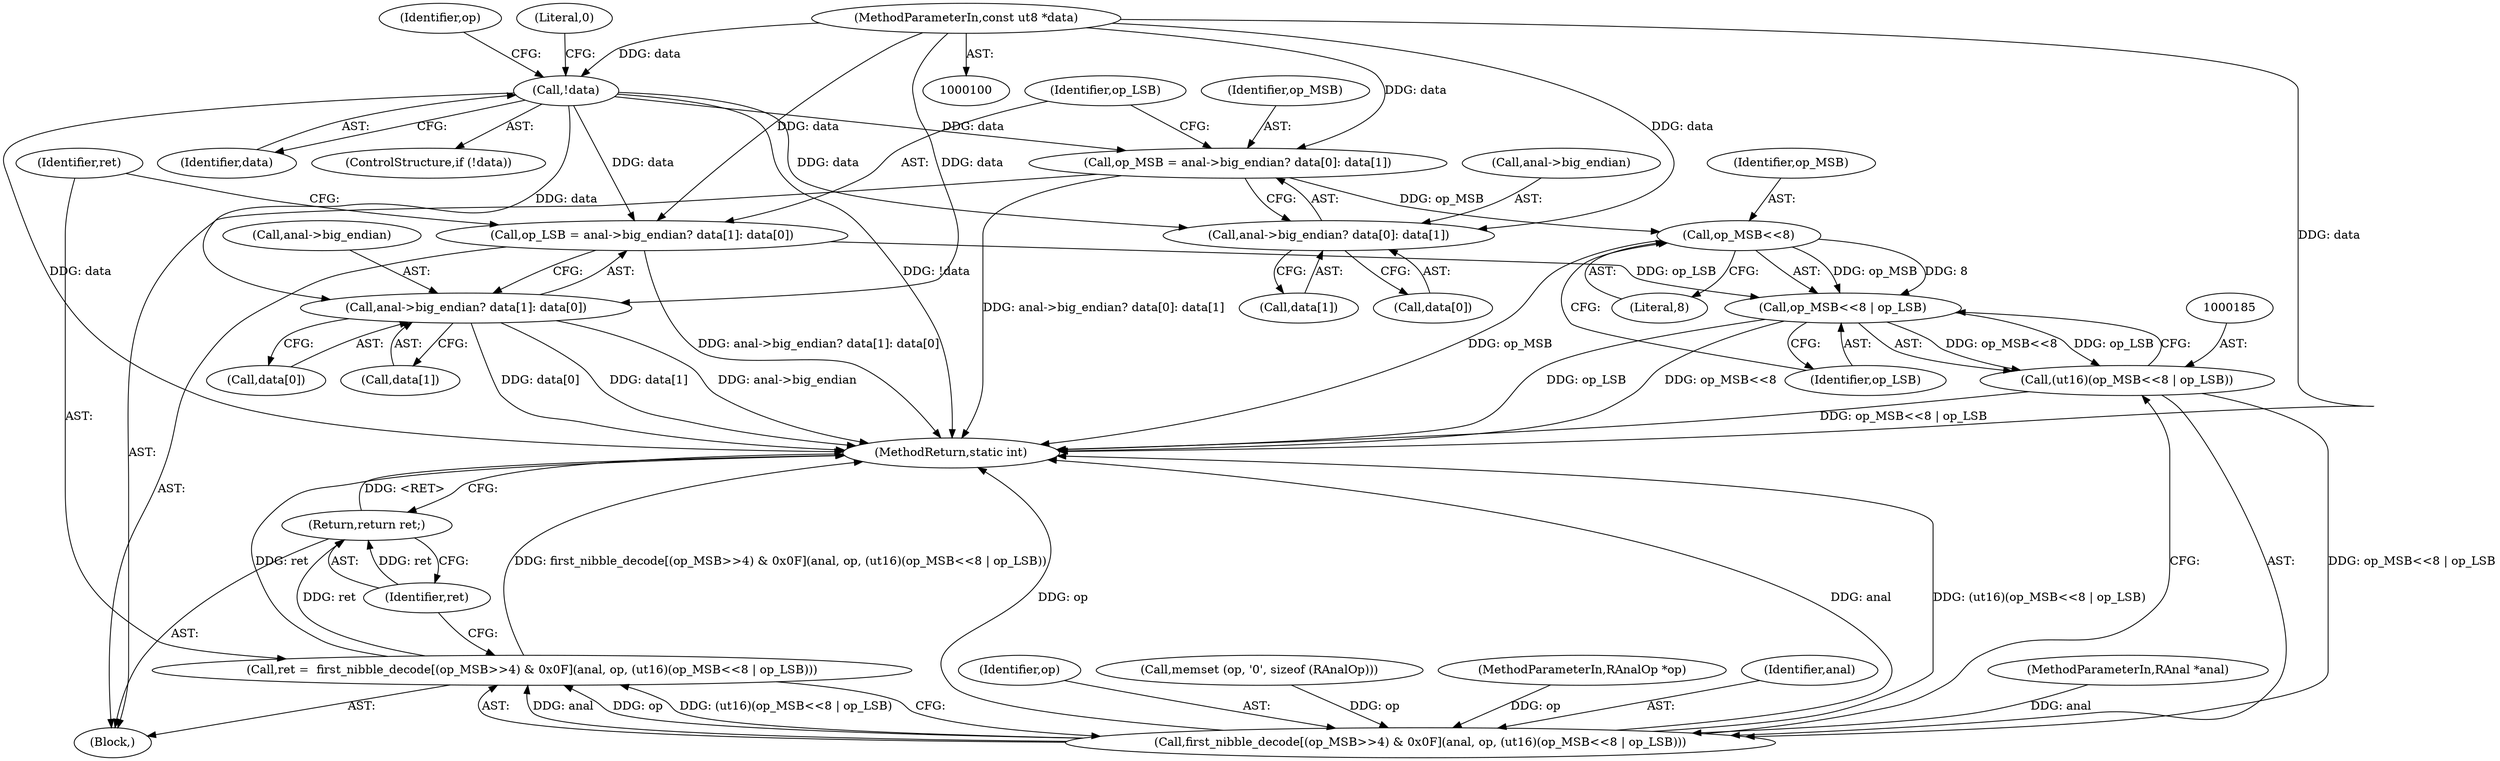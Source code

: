digraph "0_radare2_77c47cf873dd55b396da60baa2ca83bbd39e4add@pointer" {
"1000104" [label="(MethodParameterIn,const ut8 *data)"];
"1000111" [label="(Call,!data)"];
"1000155" [label="(Call,op_MSB = anal->big_endian? data[0]: data[1])"];
"1000187" [label="(Call,op_MSB<<8)"];
"1000186" [label="(Call,op_MSB<<8 | op_LSB)"];
"1000184" [label="(Call,(ut16)(op_MSB<<8 | op_LSB))"];
"1000181" [label="(Call,first_nibble_decode[(op_MSB>>4) & 0x0F](anal, op, (ut16)(op_MSB<<8 | op_LSB)))"];
"1000179" [label="(Call,ret =  first_nibble_decode[(op_MSB>>4) & 0x0F](anal, op, (ut16)(op_MSB<<8 | op_LSB)))"];
"1000191" [label="(Return,return ret;)"];
"1000157" [label="(Call,anal->big_endian? data[0]: data[1])"];
"1000167" [label="(Call,op_LSB = anal->big_endian? data[1]: data[0])"];
"1000169" [label="(Call,anal->big_endian? data[1]: data[0])"];
"1000157" [label="(Call,anal->big_endian? data[0]: data[1])"];
"1000101" [label="(MethodParameterIn,RAnal *anal)"];
"1000180" [label="(Identifier,ret)"];
"1000183" [label="(Identifier,op)"];
"1000110" [label="(ControlStructure,if (!data))"];
"1000156" [label="(Identifier,op_MSB)"];
"1000168" [label="(Identifier,op_LSB)"];
"1000115" [label="(Call,memset (op, '\0', sizeof (RAnalOp)))"];
"1000155" [label="(Call,op_MSB = anal->big_endian? data[0]: data[1])"];
"1000186" [label="(Call,op_MSB<<8 | op_LSB)"];
"1000173" [label="(Call,data[1])"];
"1000170" [label="(Call,anal->big_endian)"];
"1000161" [label="(Call,data[0])"];
"1000176" [label="(Call,data[0])"];
"1000192" [label="(Identifier,ret)"];
"1000164" [label="(Call,data[1])"];
"1000111" [label="(Call,!data)"];
"1000169" [label="(Call,anal->big_endian? data[1]: data[0])"];
"1000106" [label="(Block,)"];
"1000112" [label="(Identifier,data)"];
"1000184" [label="(Call,(ut16)(op_MSB<<8 | op_LSB))"];
"1000104" [label="(MethodParameterIn,const ut8 *data)"];
"1000193" [label="(MethodReturn,static int)"];
"1000187" [label="(Call,op_MSB<<8)"];
"1000189" [label="(Literal,8)"];
"1000102" [label="(MethodParameterIn,RAnalOp *op)"];
"1000158" [label="(Call,anal->big_endian)"];
"1000116" [label="(Identifier,op)"];
"1000167" [label="(Call,op_LSB = anal->big_endian? data[1]: data[0])"];
"1000191" [label="(Return,return ret;)"];
"1000114" [label="(Literal,0)"];
"1000188" [label="(Identifier,op_MSB)"];
"1000181" [label="(Call,first_nibble_decode[(op_MSB>>4) & 0x0F](anal, op, (ut16)(op_MSB<<8 | op_LSB)))"];
"1000182" [label="(Identifier,anal)"];
"1000179" [label="(Call,ret =  first_nibble_decode[(op_MSB>>4) & 0x0F](anal, op, (ut16)(op_MSB<<8 | op_LSB)))"];
"1000190" [label="(Identifier,op_LSB)"];
"1000104" -> "1000100"  [label="AST: "];
"1000104" -> "1000193"  [label="DDG: data"];
"1000104" -> "1000111"  [label="DDG: data"];
"1000104" -> "1000155"  [label="DDG: data"];
"1000104" -> "1000157"  [label="DDG: data"];
"1000104" -> "1000167"  [label="DDG: data"];
"1000104" -> "1000169"  [label="DDG: data"];
"1000111" -> "1000110"  [label="AST: "];
"1000111" -> "1000112"  [label="CFG: "];
"1000112" -> "1000111"  [label="AST: "];
"1000114" -> "1000111"  [label="CFG: "];
"1000116" -> "1000111"  [label="CFG: "];
"1000111" -> "1000193"  [label="DDG: data"];
"1000111" -> "1000193"  [label="DDG: !data"];
"1000111" -> "1000155"  [label="DDG: data"];
"1000111" -> "1000157"  [label="DDG: data"];
"1000111" -> "1000167"  [label="DDG: data"];
"1000111" -> "1000169"  [label="DDG: data"];
"1000155" -> "1000106"  [label="AST: "];
"1000155" -> "1000157"  [label="CFG: "];
"1000156" -> "1000155"  [label="AST: "];
"1000157" -> "1000155"  [label="AST: "];
"1000168" -> "1000155"  [label="CFG: "];
"1000155" -> "1000193"  [label="DDG: anal->big_endian? data[0]: data[1]"];
"1000155" -> "1000187"  [label="DDG: op_MSB"];
"1000187" -> "1000186"  [label="AST: "];
"1000187" -> "1000189"  [label="CFG: "];
"1000188" -> "1000187"  [label="AST: "];
"1000189" -> "1000187"  [label="AST: "];
"1000190" -> "1000187"  [label="CFG: "];
"1000187" -> "1000193"  [label="DDG: op_MSB"];
"1000187" -> "1000186"  [label="DDG: op_MSB"];
"1000187" -> "1000186"  [label="DDG: 8"];
"1000186" -> "1000184"  [label="AST: "];
"1000186" -> "1000190"  [label="CFG: "];
"1000190" -> "1000186"  [label="AST: "];
"1000184" -> "1000186"  [label="CFG: "];
"1000186" -> "1000193"  [label="DDG: op_MSB<<8"];
"1000186" -> "1000193"  [label="DDG: op_LSB"];
"1000186" -> "1000184"  [label="DDG: op_MSB<<8"];
"1000186" -> "1000184"  [label="DDG: op_LSB"];
"1000167" -> "1000186"  [label="DDG: op_LSB"];
"1000184" -> "1000181"  [label="AST: "];
"1000185" -> "1000184"  [label="AST: "];
"1000181" -> "1000184"  [label="CFG: "];
"1000184" -> "1000193"  [label="DDG: op_MSB<<8 | op_LSB"];
"1000184" -> "1000181"  [label="DDG: op_MSB<<8 | op_LSB"];
"1000181" -> "1000179"  [label="AST: "];
"1000182" -> "1000181"  [label="AST: "];
"1000183" -> "1000181"  [label="AST: "];
"1000179" -> "1000181"  [label="CFG: "];
"1000181" -> "1000193"  [label="DDG: anal"];
"1000181" -> "1000193"  [label="DDG: (ut16)(op_MSB<<8 | op_LSB)"];
"1000181" -> "1000193"  [label="DDG: op"];
"1000181" -> "1000179"  [label="DDG: anal"];
"1000181" -> "1000179"  [label="DDG: op"];
"1000181" -> "1000179"  [label="DDG: (ut16)(op_MSB<<8 | op_LSB)"];
"1000101" -> "1000181"  [label="DDG: anal"];
"1000115" -> "1000181"  [label="DDG: op"];
"1000102" -> "1000181"  [label="DDG: op"];
"1000179" -> "1000106"  [label="AST: "];
"1000180" -> "1000179"  [label="AST: "];
"1000192" -> "1000179"  [label="CFG: "];
"1000179" -> "1000193"  [label="DDG: first_nibble_decode[(op_MSB>>4) & 0x0F](anal, op, (ut16)(op_MSB<<8 | op_LSB))"];
"1000179" -> "1000193"  [label="DDG: ret"];
"1000179" -> "1000191"  [label="DDG: ret"];
"1000191" -> "1000106"  [label="AST: "];
"1000191" -> "1000192"  [label="CFG: "];
"1000192" -> "1000191"  [label="AST: "];
"1000193" -> "1000191"  [label="CFG: "];
"1000191" -> "1000193"  [label="DDG: <RET>"];
"1000192" -> "1000191"  [label="DDG: ret"];
"1000157" -> "1000161"  [label="CFG: "];
"1000157" -> "1000164"  [label="CFG: "];
"1000158" -> "1000157"  [label="AST: "];
"1000161" -> "1000157"  [label="AST: "];
"1000164" -> "1000157"  [label="AST: "];
"1000167" -> "1000106"  [label="AST: "];
"1000167" -> "1000169"  [label="CFG: "];
"1000168" -> "1000167"  [label="AST: "];
"1000169" -> "1000167"  [label="AST: "];
"1000180" -> "1000167"  [label="CFG: "];
"1000167" -> "1000193"  [label="DDG: anal->big_endian? data[1]: data[0]"];
"1000169" -> "1000173"  [label="CFG: "];
"1000169" -> "1000176"  [label="CFG: "];
"1000170" -> "1000169"  [label="AST: "];
"1000173" -> "1000169"  [label="AST: "];
"1000176" -> "1000169"  [label="AST: "];
"1000169" -> "1000193"  [label="DDG: data[0]"];
"1000169" -> "1000193"  [label="DDG: data[1]"];
"1000169" -> "1000193"  [label="DDG: anal->big_endian"];
}
